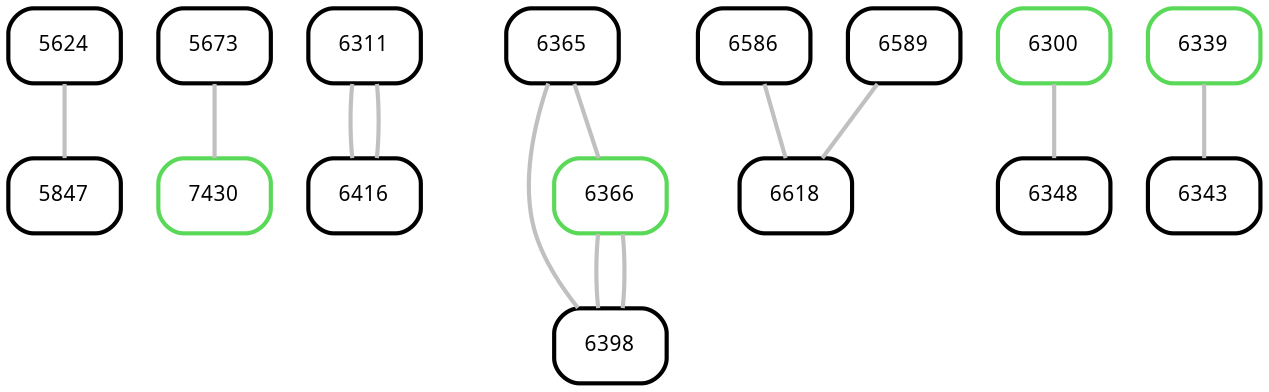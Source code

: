 digraph snakemake_dag {
    graph[bgcolor=white, margin=0];
    node[shape=box, style=rounded, fontname=sans, fontsize=10, penwidth=2];
    edge[penwidth=2, color=grey, dir=none];
//    0[label = "build_and_validate_all", color = "0.44 0.6 0.85", style="rounded"];

//     5624[color = "0.33 0.6 0.85", style="rounded"];
    5624[pos="0,10!"];
    5673[pos="0,10!"];
    6311[];
    6365[];
    6586[];
    6589[];
    6398[];
    6618[];
    6348[];
    6416[];
    6343[];
    6398[];
    5847[];

    6300[color = "0.33 0.6 0.85"];
    6339[color = "0.33 0.6 0.85"];
    6366[color = "0.33 0.6 0.85"];
    7430[color = "0.33 0.6 0.85"];

    5624->5847;
    5673->7430;
    6300->6348;
    6311->6416;
    6311->6416;
    6339->6343;
    6365->6398;
    6365->6366;
    6366->6398;
    6366->6398;
    6586->6618;
    6589->6618;
}